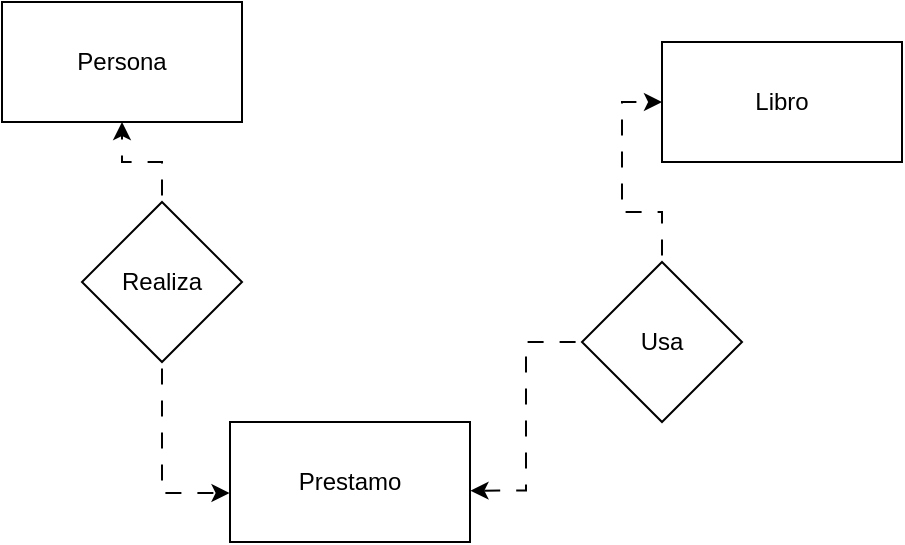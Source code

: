 <mxfile version="24.7.5">
  <diagram name="Página-1" id="9ELVqzXZRVmbSrdN4Jqo">
    <mxGraphModel dx="525" dy="359" grid="1" gridSize="10" guides="1" tooltips="1" connect="1" arrows="1" fold="1" page="1" pageScale="1" pageWidth="827" pageHeight="1169" math="0" shadow="0">
      <root>
        <mxCell id="0" />
        <mxCell id="1" parent="0" />
        <mxCell id="_S8gfPzFulQCuGWaaj8u-1" value="Persona" style="rounded=0;whiteSpace=wrap;html=1;" vertex="1" parent="1">
          <mxGeometry x="240" y="120" width="120" height="60" as="geometry" />
        </mxCell>
        <mxCell id="_S8gfPzFulQCuGWaaj8u-2" value="Libro" style="rounded=0;whiteSpace=wrap;html=1;" vertex="1" parent="1">
          <mxGeometry x="570" y="140" width="120" height="60" as="geometry" />
        </mxCell>
        <mxCell id="_S8gfPzFulQCuGWaaj8u-3" value="Prestamo" style="rounded=0;whiteSpace=wrap;html=1;" vertex="1" parent="1">
          <mxGeometry x="354" y="330" width="120" height="60" as="geometry" />
        </mxCell>
        <mxCell id="_S8gfPzFulQCuGWaaj8u-5" style="edgeStyle=orthogonalEdgeStyle;rounded=0;orthogonalLoop=1;jettySize=auto;html=1;exitX=0.5;exitY=0;exitDx=0;exitDy=0;flowAnimation=1;" edge="1" parent="1" source="_S8gfPzFulQCuGWaaj8u-4" target="_S8gfPzFulQCuGWaaj8u-1">
          <mxGeometry relative="1" as="geometry" />
        </mxCell>
        <mxCell id="_S8gfPzFulQCuGWaaj8u-4" value="Realiza" style="rhombus;whiteSpace=wrap;html=1;" vertex="1" parent="1">
          <mxGeometry x="280" y="220" width="80" height="80" as="geometry" />
        </mxCell>
        <mxCell id="_S8gfPzFulQCuGWaaj8u-6" style="edgeStyle=orthogonalEdgeStyle;rounded=0;orthogonalLoop=1;jettySize=auto;html=1;exitX=0.5;exitY=1;exitDx=0;exitDy=0;entryX=-0.002;entryY=0.592;entryDx=0;entryDy=0;entryPerimeter=0;flowAnimation=1;" edge="1" parent="1" source="_S8gfPzFulQCuGWaaj8u-4" target="_S8gfPzFulQCuGWaaj8u-3">
          <mxGeometry relative="1" as="geometry" />
        </mxCell>
        <mxCell id="_S8gfPzFulQCuGWaaj8u-9" style="edgeStyle=orthogonalEdgeStyle;rounded=0;orthogonalLoop=1;jettySize=auto;html=1;entryX=0;entryY=0.5;entryDx=0;entryDy=0;flowAnimation=1;" edge="1" parent="1" source="_S8gfPzFulQCuGWaaj8u-7" target="_S8gfPzFulQCuGWaaj8u-2">
          <mxGeometry relative="1" as="geometry" />
        </mxCell>
        <mxCell id="_S8gfPzFulQCuGWaaj8u-7" value="Usa" style="rhombus;whiteSpace=wrap;html=1;" vertex="1" parent="1">
          <mxGeometry x="530" y="250" width="80" height="80" as="geometry" />
        </mxCell>
        <mxCell id="_S8gfPzFulQCuGWaaj8u-8" style="edgeStyle=orthogonalEdgeStyle;rounded=0;orthogonalLoop=1;jettySize=auto;html=1;entryX=1.002;entryY=0.572;entryDx=0;entryDy=0;entryPerimeter=0;flowAnimation=1;" edge="1" parent="1" source="_S8gfPzFulQCuGWaaj8u-7" target="_S8gfPzFulQCuGWaaj8u-3">
          <mxGeometry relative="1" as="geometry" />
        </mxCell>
      </root>
    </mxGraphModel>
  </diagram>
</mxfile>
